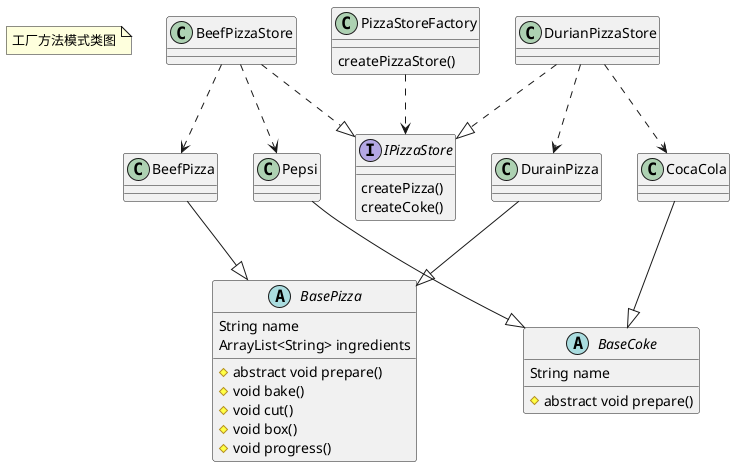 @startuml

note "工厂方法模式类图" as N1

abstract class BasePizza {
    String name
    ArrayList<String> ingredients
    # abstract void prepare()
    # void bake()
    # void cut()
    # void box()
    # void progress()
}
class BeefPizza
class DurainPizza

abstract class BaseCoke {
    String name
    # abstract void prepare()
}
class Pepsi
class CocaCola

interface IPizzaStore {
    createPizza()
    createCoke()
}
class BeefPizzaStore
class DurianPizzaStore

class PizzaStoreFactory {
    createPizzaStore()
}

BeefPizza --down|> BasePizza
DurainPizza --down|> BasePizza

Pepsi --down|> BaseCoke
CocaCola --down|> BaseCoke

BeefPizzaStore ..> BeefPizza
BeefPizzaStore ..> Pepsi
DurianPizzaStore ..> DurainPizza
DurianPizzaStore ..> CocaCola

BeefPizzaStore ..down|> IPizzaStore
DurianPizzaStore ..down|> IPizzaStore

PizzaStoreFactory ..> IPizzaStore

@enduml